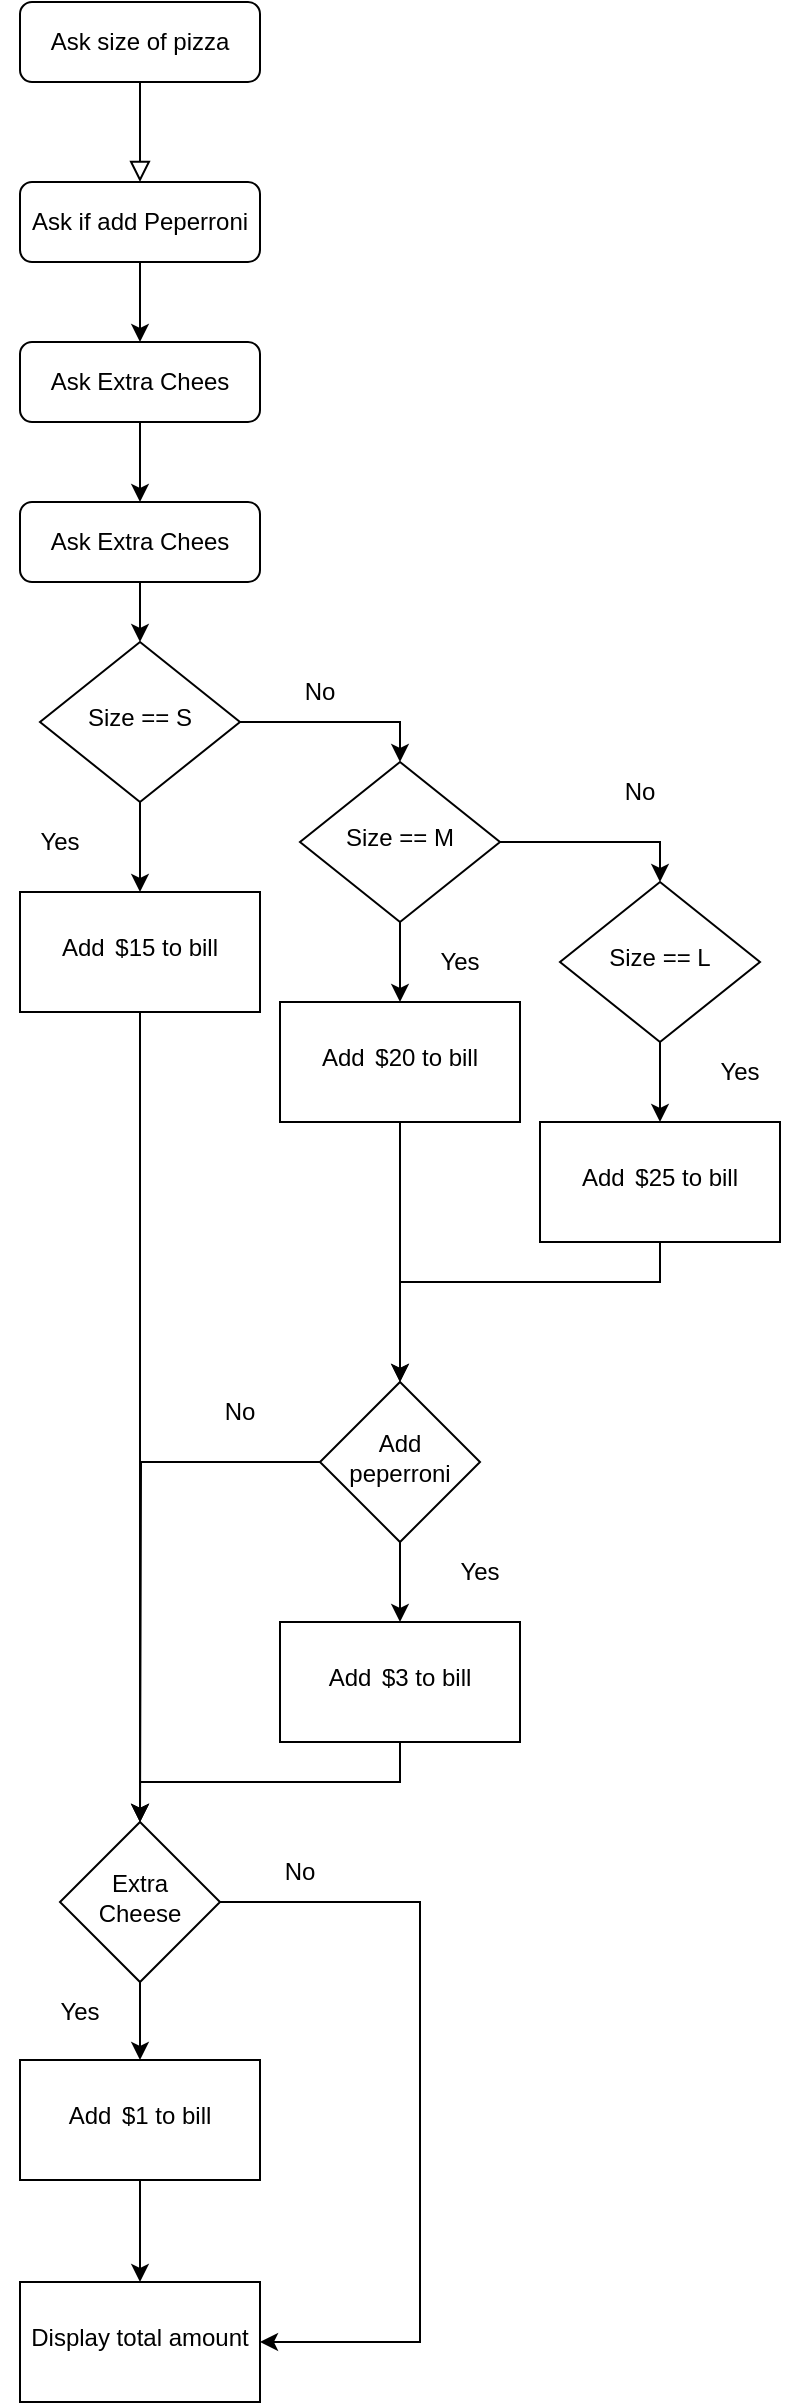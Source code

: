 <mxfile version="21.3.7" type="github">
  <diagram id="C5RBs43oDa-KdzZeNtuy" name="Page-1">
    <mxGraphModel dx="1050" dy="549" grid="1" gridSize="10" guides="1" tooltips="1" connect="1" arrows="1" fold="1" page="1" pageScale="1" pageWidth="827" pageHeight="1169" math="0" shadow="0">
      <root>
        <mxCell id="WIyWlLk6GJQsqaUBKTNV-0" />
        <mxCell id="WIyWlLk6GJQsqaUBKTNV-1" parent="WIyWlLk6GJQsqaUBKTNV-0" />
        <mxCell id="WIyWlLk6GJQsqaUBKTNV-2" value="" style="rounded=0;html=1;jettySize=auto;orthogonalLoop=1;fontSize=11;endArrow=block;endFill=0;endSize=8;strokeWidth=1;shadow=0;labelBackgroundColor=none;edgeStyle=orthogonalEdgeStyle;" parent="WIyWlLk6GJQsqaUBKTNV-1" source="WIyWlLk6GJQsqaUBKTNV-3" edge="1">
          <mxGeometry relative="1" as="geometry">
            <mxPoint x="220" y="170" as="targetPoint" />
          </mxGeometry>
        </mxCell>
        <mxCell id="WIyWlLk6GJQsqaUBKTNV-3" value="Ask size of pizza" style="rounded=1;whiteSpace=wrap;html=1;fontSize=12;glass=0;strokeWidth=1;shadow=0;" parent="WIyWlLk6GJQsqaUBKTNV-1" vertex="1">
          <mxGeometry x="160" y="80" width="120" height="40" as="geometry" />
        </mxCell>
        <mxCell id="WIyWlLk6GJQsqaUBKTNV-7" value="Ask if add Peperroni" style="rounded=1;whiteSpace=wrap;html=1;fontSize=12;glass=0;strokeWidth=1;shadow=0;" parent="WIyWlLk6GJQsqaUBKTNV-1" vertex="1">
          <mxGeometry x="160" y="170" width="120" height="40" as="geometry" />
        </mxCell>
        <mxCell id="hinH0_6kLl2lpTuAgfnX-6" value="" style="edgeStyle=orthogonalEdgeStyle;rounded=0;orthogonalLoop=1;jettySize=auto;html=1;" edge="1" parent="WIyWlLk6GJQsqaUBKTNV-1" source="WIyWlLk6GJQsqaUBKTNV-12" target="hinH0_6kLl2lpTuAgfnX-4">
          <mxGeometry relative="1" as="geometry" />
        </mxCell>
        <mxCell id="WIyWlLk6GJQsqaUBKTNV-12" value="Ask Extra Chees" style="rounded=1;whiteSpace=wrap;html=1;fontSize=12;glass=0;strokeWidth=1;shadow=0;" parent="WIyWlLk6GJQsqaUBKTNV-1" vertex="1">
          <mxGeometry x="160" y="250" width="120" height="40" as="geometry" />
        </mxCell>
        <mxCell id="hinH0_6kLl2lpTuAgfnX-2" value="" style="edgeStyle=orthogonalEdgeStyle;rounded=0;orthogonalLoop=1;jettySize=auto;html=1;entryX=0.5;entryY=0;entryDx=0;entryDy=0;exitX=0.5;exitY=1;exitDx=0;exitDy=0;" edge="1" parent="WIyWlLk6GJQsqaUBKTNV-1" source="WIyWlLk6GJQsqaUBKTNV-7" target="WIyWlLk6GJQsqaUBKTNV-12">
          <mxGeometry relative="1" as="geometry">
            <mxPoint x="240" y="190" as="sourcePoint" />
            <mxPoint x="240" y="140" as="targetPoint" />
          </mxGeometry>
        </mxCell>
        <mxCell id="hinH0_6kLl2lpTuAgfnX-12" value="" style="edgeStyle=orthogonalEdgeStyle;rounded=0;orthogonalLoop=1;jettySize=auto;html=1;entryX=0.5;entryY=0;entryDx=0;entryDy=0;" edge="1" parent="WIyWlLk6GJQsqaUBKTNV-1" source="hinH0_6kLl2lpTuAgfnX-3" target="hinH0_6kLl2lpTuAgfnX-11">
          <mxGeometry relative="1" as="geometry" />
        </mxCell>
        <mxCell id="hinH0_6kLl2lpTuAgfnX-18" value="" style="edgeStyle=orthogonalEdgeStyle;rounded=0;orthogonalLoop=1;jettySize=auto;html=1;" edge="1" parent="WIyWlLk6GJQsqaUBKTNV-1" source="hinH0_6kLl2lpTuAgfnX-3" target="hinH0_6kLl2lpTuAgfnX-17">
          <mxGeometry relative="1" as="geometry" />
        </mxCell>
        <mxCell id="hinH0_6kLl2lpTuAgfnX-3" value="Size == S" style="rhombus;whiteSpace=wrap;html=1;shadow=0;fontFamily=Helvetica;fontSize=12;align=center;strokeWidth=1;spacing=6;spacingTop=-4;" vertex="1" parent="WIyWlLk6GJQsqaUBKTNV-1">
          <mxGeometry x="170" y="400" width="100" height="80" as="geometry" />
        </mxCell>
        <mxCell id="hinH0_6kLl2lpTuAgfnX-7" value="" style="edgeStyle=orthogonalEdgeStyle;rounded=0;orthogonalLoop=1;jettySize=auto;html=1;" edge="1" parent="WIyWlLk6GJQsqaUBKTNV-1" source="hinH0_6kLl2lpTuAgfnX-4" target="hinH0_6kLl2lpTuAgfnX-3">
          <mxGeometry relative="1" as="geometry" />
        </mxCell>
        <mxCell id="hinH0_6kLl2lpTuAgfnX-4" value="Ask Extra Chees" style="rounded=1;whiteSpace=wrap;html=1;fontSize=12;glass=0;strokeWidth=1;shadow=0;" vertex="1" parent="WIyWlLk6GJQsqaUBKTNV-1">
          <mxGeometry x="160" y="330" width="120" height="40" as="geometry" />
        </mxCell>
        <mxCell id="hinH0_6kLl2lpTuAgfnX-10" value="No" style="text;strokeColor=none;align=center;fillColor=none;html=1;verticalAlign=middle;whiteSpace=wrap;rounded=0;" vertex="1" parent="WIyWlLk6GJQsqaUBKTNV-1">
          <mxGeometry x="280" y="410" width="60" height="30" as="geometry" />
        </mxCell>
        <mxCell id="hinH0_6kLl2lpTuAgfnX-16" value="" style="edgeStyle=orthogonalEdgeStyle;rounded=0;orthogonalLoop=1;jettySize=auto;html=1;entryX=0.5;entryY=0;entryDx=0;entryDy=0;" edge="1" parent="WIyWlLk6GJQsqaUBKTNV-1" source="hinH0_6kLl2lpTuAgfnX-11" target="hinH0_6kLl2lpTuAgfnX-15">
          <mxGeometry relative="1" as="geometry" />
        </mxCell>
        <mxCell id="hinH0_6kLl2lpTuAgfnX-22" value="" style="edgeStyle=orthogonalEdgeStyle;rounded=0;orthogonalLoop=1;jettySize=auto;html=1;" edge="1" parent="WIyWlLk6GJQsqaUBKTNV-1" source="hinH0_6kLl2lpTuAgfnX-11" target="hinH0_6kLl2lpTuAgfnX-20">
          <mxGeometry relative="1" as="geometry" />
        </mxCell>
        <mxCell id="hinH0_6kLl2lpTuAgfnX-11" value="Size == M" style="rhombus;whiteSpace=wrap;html=1;shadow=0;fontFamily=Helvetica;fontSize=12;align=center;strokeWidth=1;spacing=6;spacingTop=-4;" vertex="1" parent="WIyWlLk6GJQsqaUBKTNV-1">
          <mxGeometry x="300" y="460" width="100" height="80" as="geometry" />
        </mxCell>
        <mxCell id="hinH0_6kLl2lpTuAgfnX-14" value="No" style="text;strokeColor=none;align=center;fillColor=none;html=1;verticalAlign=middle;whiteSpace=wrap;rounded=0;" vertex="1" parent="WIyWlLk6GJQsqaUBKTNV-1">
          <mxGeometry x="440" y="460" width="60" height="30" as="geometry" />
        </mxCell>
        <mxCell id="hinH0_6kLl2lpTuAgfnX-23" value="" style="edgeStyle=orthogonalEdgeStyle;rounded=0;orthogonalLoop=1;jettySize=auto;html=1;" edge="1" parent="WIyWlLk6GJQsqaUBKTNV-1" source="hinH0_6kLl2lpTuAgfnX-15" target="hinH0_6kLl2lpTuAgfnX-21">
          <mxGeometry relative="1" as="geometry" />
        </mxCell>
        <mxCell id="hinH0_6kLl2lpTuAgfnX-15" value="Size == L" style="rhombus;whiteSpace=wrap;html=1;shadow=0;fontFamily=Helvetica;fontSize=12;align=center;strokeWidth=1;spacing=6;spacingTop=-4;" vertex="1" parent="WIyWlLk6GJQsqaUBKTNV-1">
          <mxGeometry x="430" y="520" width="100" height="80" as="geometry" />
        </mxCell>
        <mxCell id="hinH0_6kLl2lpTuAgfnX-36" style="edgeStyle=orthogonalEdgeStyle;rounded=0;orthogonalLoop=1;jettySize=auto;html=1;entryX=0.5;entryY=0;entryDx=0;entryDy=0;" edge="1" parent="WIyWlLk6GJQsqaUBKTNV-1" source="hinH0_6kLl2lpTuAgfnX-17" target="hinH0_6kLl2lpTuAgfnX-35">
          <mxGeometry relative="1" as="geometry" />
        </mxCell>
        <mxCell id="hinH0_6kLl2lpTuAgfnX-17" value="Add&amp;nbsp;&lt;span style=&quot;white-space: pre;&quot;&gt;&#x9;&lt;/span&gt;$15 to bill" style="whiteSpace=wrap;html=1;shadow=0;strokeWidth=1;spacing=6;spacingTop=-4;" vertex="1" parent="WIyWlLk6GJQsqaUBKTNV-1">
          <mxGeometry x="160" y="525" width="120" height="60" as="geometry" />
        </mxCell>
        <mxCell id="hinH0_6kLl2lpTuAgfnX-19" value="Yes" style="text;strokeColor=none;align=center;fillColor=none;html=1;verticalAlign=middle;whiteSpace=wrap;rounded=0;" vertex="1" parent="WIyWlLk6GJQsqaUBKTNV-1">
          <mxGeometry x="150" y="485" width="60" height="30" as="geometry" />
        </mxCell>
        <mxCell id="hinH0_6kLl2lpTuAgfnX-28" style="edgeStyle=orthogonalEdgeStyle;rounded=0;orthogonalLoop=1;jettySize=auto;html=1;" edge="1" parent="WIyWlLk6GJQsqaUBKTNV-1" source="hinH0_6kLl2lpTuAgfnX-20" target="hinH0_6kLl2lpTuAgfnX-26">
          <mxGeometry relative="1" as="geometry">
            <Array as="points">
              <mxPoint x="350" y="750" />
              <mxPoint x="350" y="750" />
            </Array>
          </mxGeometry>
        </mxCell>
        <mxCell id="hinH0_6kLl2lpTuAgfnX-20" value="Add&amp;nbsp;&lt;span style=&quot;white-space: pre;&quot;&gt;&#x9;&lt;/span&gt;$20 to bill" style="whiteSpace=wrap;html=1;shadow=0;strokeWidth=1;spacing=6;spacingTop=-4;" vertex="1" parent="WIyWlLk6GJQsqaUBKTNV-1">
          <mxGeometry x="290" y="580" width="120" height="60" as="geometry" />
        </mxCell>
        <mxCell id="hinH0_6kLl2lpTuAgfnX-29" style="edgeStyle=orthogonalEdgeStyle;rounded=0;orthogonalLoop=1;jettySize=auto;html=1;entryX=0.5;entryY=0;entryDx=0;entryDy=0;" edge="1" parent="WIyWlLk6GJQsqaUBKTNV-1" source="hinH0_6kLl2lpTuAgfnX-21" target="hinH0_6kLl2lpTuAgfnX-26">
          <mxGeometry relative="1" as="geometry">
            <Array as="points">
              <mxPoint x="480" y="720" />
              <mxPoint x="350" y="720" />
            </Array>
          </mxGeometry>
        </mxCell>
        <mxCell id="hinH0_6kLl2lpTuAgfnX-21" value="Add&amp;nbsp;&lt;span style=&quot;white-space: pre;&quot;&gt;&#x9;&lt;/span&gt;$25 to bill" style="whiteSpace=wrap;html=1;shadow=0;strokeWidth=1;spacing=6;spacingTop=-4;" vertex="1" parent="WIyWlLk6GJQsqaUBKTNV-1">
          <mxGeometry x="420" y="640" width="120" height="60" as="geometry" />
        </mxCell>
        <mxCell id="hinH0_6kLl2lpTuAgfnX-24" value="Yes" style="text;strokeColor=none;align=center;fillColor=none;html=1;verticalAlign=middle;whiteSpace=wrap;rounded=0;" vertex="1" parent="WIyWlLk6GJQsqaUBKTNV-1">
          <mxGeometry x="350" y="545" width="60" height="30" as="geometry" />
        </mxCell>
        <mxCell id="hinH0_6kLl2lpTuAgfnX-25" value="Yes" style="text;strokeColor=none;align=center;fillColor=none;html=1;verticalAlign=middle;whiteSpace=wrap;rounded=0;" vertex="1" parent="WIyWlLk6GJQsqaUBKTNV-1">
          <mxGeometry x="490" y="600" width="60" height="30" as="geometry" />
        </mxCell>
        <mxCell id="hinH0_6kLl2lpTuAgfnX-33" value="" style="edgeStyle=orthogonalEdgeStyle;rounded=0;orthogonalLoop=1;jettySize=auto;html=1;" edge="1" parent="WIyWlLk6GJQsqaUBKTNV-1" source="hinH0_6kLl2lpTuAgfnX-26" target="hinH0_6kLl2lpTuAgfnX-32">
          <mxGeometry relative="1" as="geometry" />
        </mxCell>
        <mxCell id="hinH0_6kLl2lpTuAgfnX-37" style="edgeStyle=orthogonalEdgeStyle;rounded=0;orthogonalLoop=1;jettySize=auto;html=1;" edge="1" parent="WIyWlLk6GJQsqaUBKTNV-1" source="hinH0_6kLl2lpTuAgfnX-26">
          <mxGeometry relative="1" as="geometry">
            <mxPoint x="220" y="990" as="targetPoint" />
          </mxGeometry>
        </mxCell>
        <mxCell id="hinH0_6kLl2lpTuAgfnX-26" value="Add peperroni" style="rhombus;whiteSpace=wrap;html=1;shadow=0;strokeWidth=1;spacing=6;spacingTop=-4;" vertex="1" parent="WIyWlLk6GJQsqaUBKTNV-1">
          <mxGeometry x="310" y="770" width="80" height="80" as="geometry" />
        </mxCell>
        <mxCell id="hinH0_6kLl2lpTuAgfnX-40" style="edgeStyle=orthogonalEdgeStyle;rounded=0;orthogonalLoop=1;jettySize=auto;html=1;entryX=0.5;entryY=0;entryDx=0;entryDy=0;" edge="1" parent="WIyWlLk6GJQsqaUBKTNV-1" source="hinH0_6kLl2lpTuAgfnX-32" target="hinH0_6kLl2lpTuAgfnX-35">
          <mxGeometry relative="1" as="geometry">
            <Array as="points">
              <mxPoint x="350" y="970" />
              <mxPoint x="220" y="970" />
            </Array>
          </mxGeometry>
        </mxCell>
        <mxCell id="hinH0_6kLl2lpTuAgfnX-32" value="Add&amp;nbsp;&lt;span style=&quot;white-space: pre;&quot;&gt;&#x9;&lt;/span&gt;$3 to bill" style="whiteSpace=wrap;html=1;shadow=0;strokeWidth=1;spacing=6;spacingTop=-4;" vertex="1" parent="WIyWlLk6GJQsqaUBKTNV-1">
          <mxGeometry x="290" y="890" width="120" height="60" as="geometry" />
        </mxCell>
        <mxCell id="hinH0_6kLl2lpTuAgfnX-44" value="" style="edgeStyle=orthogonalEdgeStyle;rounded=0;orthogonalLoop=1;jettySize=auto;html=1;" edge="1" parent="WIyWlLk6GJQsqaUBKTNV-1" source="hinH0_6kLl2lpTuAgfnX-35" target="hinH0_6kLl2lpTuAgfnX-43">
          <mxGeometry relative="1" as="geometry" />
        </mxCell>
        <mxCell id="hinH0_6kLl2lpTuAgfnX-49" style="edgeStyle=orthogonalEdgeStyle;rounded=0;orthogonalLoop=1;jettySize=auto;html=1;entryX=1;entryY=0.5;entryDx=0;entryDy=0;" edge="1" parent="WIyWlLk6GJQsqaUBKTNV-1" source="hinH0_6kLl2lpTuAgfnX-35" target="hinH0_6kLl2lpTuAgfnX-45">
          <mxGeometry relative="1" as="geometry">
            <Array as="points">
              <mxPoint x="360" y="1030" />
              <mxPoint x="360" y="1250" />
            </Array>
          </mxGeometry>
        </mxCell>
        <mxCell id="hinH0_6kLl2lpTuAgfnX-35" value="Extra Cheese" style="rhombus;whiteSpace=wrap;html=1;shadow=0;strokeWidth=1;spacing=6;spacingTop=-4;" vertex="1" parent="WIyWlLk6GJQsqaUBKTNV-1">
          <mxGeometry x="180" y="990" width="80" height="80" as="geometry" />
        </mxCell>
        <mxCell id="hinH0_6kLl2lpTuAgfnX-38" value="No" style="text;strokeColor=none;align=center;fillColor=none;html=1;verticalAlign=middle;whiteSpace=wrap;rounded=0;" vertex="1" parent="WIyWlLk6GJQsqaUBKTNV-1">
          <mxGeometry x="240" y="770" width="60" height="30" as="geometry" />
        </mxCell>
        <mxCell id="hinH0_6kLl2lpTuAgfnX-39" value="Yes" style="text;strokeColor=none;align=center;fillColor=none;html=1;verticalAlign=middle;whiteSpace=wrap;rounded=0;" vertex="1" parent="WIyWlLk6GJQsqaUBKTNV-1">
          <mxGeometry x="360" y="850" width="60" height="30" as="geometry" />
        </mxCell>
        <mxCell id="hinH0_6kLl2lpTuAgfnX-46" value="" style="edgeStyle=orthogonalEdgeStyle;rounded=0;orthogonalLoop=1;jettySize=auto;html=1;" edge="1" parent="WIyWlLk6GJQsqaUBKTNV-1" source="hinH0_6kLl2lpTuAgfnX-43" target="hinH0_6kLl2lpTuAgfnX-45">
          <mxGeometry relative="1" as="geometry" />
        </mxCell>
        <mxCell id="hinH0_6kLl2lpTuAgfnX-43" value="Add&amp;nbsp;&lt;span style=&quot;white-space: pre;&quot;&gt;&#x9;&lt;/span&gt;$1 to bill" style="whiteSpace=wrap;html=1;shadow=0;strokeWidth=1;spacing=6;spacingTop=-4;" vertex="1" parent="WIyWlLk6GJQsqaUBKTNV-1">
          <mxGeometry x="160" y="1109" width="120" height="60" as="geometry" />
        </mxCell>
        <mxCell id="hinH0_6kLl2lpTuAgfnX-45" value="Display total amount" style="whiteSpace=wrap;html=1;shadow=0;strokeWidth=1;spacing=6;spacingTop=-4;" vertex="1" parent="WIyWlLk6GJQsqaUBKTNV-1">
          <mxGeometry x="160" y="1220" width="120" height="60" as="geometry" />
        </mxCell>
        <mxCell id="hinH0_6kLl2lpTuAgfnX-48" value="Yes" style="text;strokeColor=none;align=center;fillColor=none;html=1;verticalAlign=middle;whiteSpace=wrap;rounded=0;" vertex="1" parent="WIyWlLk6GJQsqaUBKTNV-1">
          <mxGeometry x="160" y="1070" width="60" height="30" as="geometry" />
        </mxCell>
        <mxCell id="hinH0_6kLl2lpTuAgfnX-50" value="No" style="text;strokeColor=none;align=center;fillColor=none;html=1;verticalAlign=middle;whiteSpace=wrap;rounded=0;" vertex="1" parent="WIyWlLk6GJQsqaUBKTNV-1">
          <mxGeometry x="270" y="1000" width="60" height="30" as="geometry" />
        </mxCell>
      </root>
    </mxGraphModel>
  </diagram>
</mxfile>
